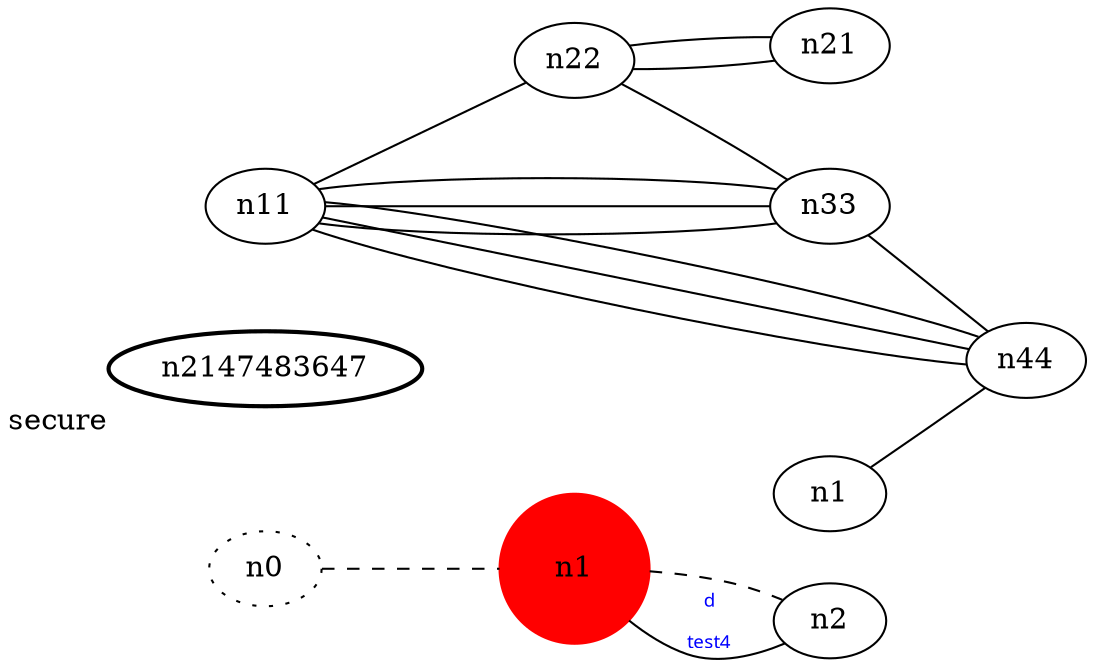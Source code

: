 graph test4 {
	rankdir=LR;
	fontcolor=blue; /* c0; c1; c0 -- c1185053012 */
	n0 [style=dotted, fillcolor="#123456"]; // c2; c3; c2 -- c3
	n1 [height=1, width=1, color=red, style=filled];
	n2147483647 [style=bold, xlabel="secure"];
	n0 -- n1 -- n2[style=dashed];
	n1 -- n2 [fontname="comic sans", label="d\n\l\G", fontcolor=blue, fontsize=9];
	n11 -- n22;
	n11 -- n33;
	n11 -- n44;
	n22 -- n21;
	n11 -- n33;
	n11 -- n44;
	n22 -- n21;
	n11 -- n33;
	n11 -- n44;
	n22 -- n33;
	n1󠁓 -- n44;
	n33 -- n44;
}
